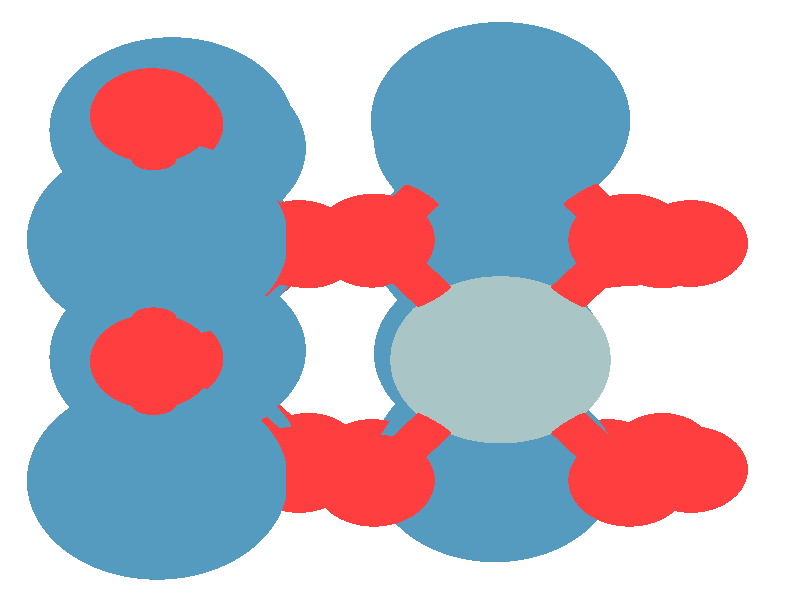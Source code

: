 #include "colors.inc"
#include "finish.inc"

global_settings {assumed_gamma 1 max_trace_level 6}
background {color White}
camera {perspective
  right -7.20*x up 7.12*y
  direction 50.00*z
  location <0,0,50.00> look_at <0,0,0>}
light_source {<  2.00,   3.00,  40.00> color White
  area_light <0.70, 0, 0>, <0, 0.70, 0>, 3, 3
  adaptive 1 jitter}

#declare simple = finish {phong 0.7}
#declare pale = finish {ambient .5 diffuse .85 roughness .001 specular 0.200 }
#declare intermediate = finish {ambient 0.3 diffuse 0.6 specular 0.10 roughness 0.04 }
#declare vmd = finish {ambient .0 diffuse .65 phong 0.1 phong_size 40. specular 0.500 }
#declare jmol = finish {ambient .2 diffuse .6 specular 1 roughness .001 metallic}
#declare ase2 = finish {ambient 0.05 brilliance 3 diffuse 0.6 metallic specular 0.70 roughness 0.04 reflection 0.15}
#declare ase3 = finish {ambient .15 brilliance 2 diffuse .6 metallic specular 1. roughness .001 reflection .0}
#declare glass = finish {ambient .05 diffuse .3 specular 1. roughness .001}
#declare glass2 = finish {ambient .0 diffuse .3 specular 1. reflection .25 roughness .001}
#declare Rcell = 0.100;
#declare Rbond = 0.200;

#macro atom(LOC, R, COL, TRANS, FIN)
  sphere{LOC, R texture{pigment{color COL transmit TRANS} finish{FIN}}}
#end
#macro constrain(LOC, R, COL, TRANS FIN)
union{torus{R, Rcell rotate 45*z texture{pigment{color COL transmit TRANS} finish{FIN}}}
      torus{R, Rcell rotate -45*z texture{pigment{color COL transmit TRANS} finish{FIN}}}
      translate LOC}
#end

atom(<  0.93,   2.19, -12.00>, 0.56, rgb <1.00, 0.05, 0.05>, 0.0, ase3) // #0 
atom(<  0.93,  -0.73, -12.00>, 0.56, rgb <1.00, 0.05, 0.05>, 0.0, ase3) // #1 
atom(< -1.00,   0.73, -10.78>, 0.56, rgb <1.00, 0.05, 0.05>, 0.0, ase3) // #2 
atom(< -1.00,  -2.19, -10.78>, 0.56, rgb <1.00, 0.05, 0.05>, 0.0, ase3) // #3 
atom(<  2.87,   0.73, -10.78>, 0.56, rgb <1.00, 0.05, 0.05>, 0.0, ase3) // #4 
atom(<  2.87,  -2.19, -10.78>, 0.56, rgb <1.00, 0.05, 0.05>, 0.0, ase3) // #5 
atom(<  0.93,   2.19,  -9.55>, 0.56, rgb <1.00, 0.05, 0.05>, 0.0, ase3) // #6 
atom(<  0.93,  -0.73,  -9.55>, 0.56, rgb <1.00, 0.05, 0.05>, 0.0, ase3) // #7 
atom(< -2.23,   2.19,  -8.85>, 0.56, rgb <1.00, 0.05, 0.05>, 0.0, ase3) // #8 
atom(< -2.23,  -0.73,  -8.85>, 0.56, rgb <1.00, 0.05, 0.05>, 0.0, ase3) // #9 
atom(< -0.29,   0.73,  -7.62>, 0.56, rgb <1.00, 0.05, 0.05>, 0.0, ase3) // #10 
atom(< -0.29,  -2.19,  -7.62>, 0.56, rgb <1.00, 0.05, 0.05>, 0.0, ase3) // #11 
atom(<  2.16,   0.73,  -7.62>, 0.56, rgb <1.00, 0.05, 0.05>, 0.0, ase3) // #12 
atom(<  2.16,  -2.19,  -7.62>, 0.56, rgb <1.00, 0.05, 0.05>, 0.0, ase3) // #13 
atom(< -2.23,   2.19,  -6.39>, 0.56, rgb <1.00, 0.05, 0.05>, 0.0, ase3) // #14 
atom(< -2.23,  -0.73,  -6.39>, 0.56, rgb <1.00, 0.05, 0.05>, 0.0, ase3) // #15 
atom(<  0.93,   2.19,  -5.70>, 0.56, rgb <1.00, 0.05, 0.05>, 0.0, ase3) // #16 
atom(<  0.93,  -0.73,  -5.70>, 0.56, rgb <1.00, 0.05, 0.05>, 0.0, ase3) // #17 
atom(< -0.99,   0.73,  -4.46>, 0.56, rgb <1.00, 0.05, 0.05>, 0.0, ase3) // #18 
atom(< -0.99,  -2.19,  -4.46>, 0.56, rgb <1.00, 0.05, 0.05>, 0.0, ase3) // #19 
atom(<  2.85,   0.73,  -4.46>, 0.56, rgb <1.00, 0.05, 0.05>, 0.0, ase3) // #20 
atom(<  2.85,  -2.19,  -4.46>, 0.56, rgb <1.00, 0.05, 0.05>, 0.0, ase3) // #21 
atom(<  0.93,   2.19,  -3.27>, 0.56, rgb <1.00, 0.05, 0.05>, 0.0, ase3) // #22 
atom(<  0.93,  -0.73,  -3.27>, 0.56, rgb <1.00, 0.05, 0.05>, 0.0, ase3) // #23 
atom(< -2.23,   2.19,  -2.49>, 0.56, rgb <1.00, 0.05, 0.05>, 0.0, ase3) // #24 
atom(< -2.23,  -0.73,  -2.49>, 0.56, rgb <1.00, 0.05, 0.05>, 0.0, ase3) // #25 
atom(< -0.24,   0.73,  -1.14>, 0.56, rgb <1.00, 0.05, 0.05>, 0.0, ase3) // #26 
atom(< -0.24,  -2.19,  -1.14>, 0.56, rgb <1.00, 0.05, 0.05>, 0.0, ase3) // #27 
atom(<  2.11,   0.73,  -1.14>, 0.56, rgb <1.00, 0.05, 0.05>, 0.0, ase3) // #28 
atom(<  2.11,  -2.19,  -1.14>, 0.56, rgb <1.00, 0.05, 0.05>, 0.0, ase3) // #29 
atom(< -2.23,   2.19,   0.00>, 0.56, rgb <1.00, 0.05, 0.05>, 0.0, ase3) // #30 
atom(< -2.23,  -0.73,  -0.00>, 0.56, rgb <1.00, 0.05, 0.05>, 0.0, ase3) // #31 
atom(< -2.23,   2.19, -10.78>, 1.20, rgb <0.09, 0.33, 0.53>, 0.0, ase3) // #32 
atom(< -2.23,  -0.73, -10.78>, 1.20, rgb <0.09, 0.33, 0.53>, 0.0, ase3) // #33 
atom(<  0.93,   0.73, -10.78>, 1.20, rgb <0.09, 0.33, 0.53>, 0.0, ase3) // #34 
atom(<  0.93,  -2.19, -10.78>, 1.20, rgb <0.09, 0.33, 0.53>, 0.0, ase3) // #35 
atom(< -2.23,   0.73,  -7.62>, 1.20, rgb <0.09, 0.33, 0.53>, 0.0, ase3) // #36 
atom(< -2.23,  -2.19,  -7.62>, 1.20, rgb <0.09, 0.33, 0.53>, 0.0, ase3) // #37 
atom(<  0.93,   2.19,  -7.62>, 1.20, rgb <0.09, 0.33, 0.53>, 0.0, ase3) // #38 
atom(<  0.93,  -0.73,  -7.62>, 1.20, rgb <0.09, 0.33, 0.53>, 0.0, ase3) // #39 
atom(< -2.23,   2.19,  -4.40>, 1.20, rgb <0.09, 0.33, 0.53>, 0.0, ase3) // #40 
atom(< -2.23,  -0.73,  -4.40>, 1.20, rgb <0.09, 0.33, 0.53>, 0.0, ase3) // #41 
atom(<  0.93,   0.73,  -4.52>, 1.20, rgb <0.09, 0.33, 0.53>, 0.0, ase3) // #42 
atom(<  0.93,  -2.19,  -4.52>, 1.20, rgb <0.09, 0.33, 0.53>, 0.0, ase3) // #43 
atom(< -2.23,   0.73,  -1.11>, 1.20, rgb <0.09, 0.33, 0.53>, 0.0, ase3) // #44 
atom(< -2.23,  -2.19,  -1.11>, 1.20, rgb <0.09, 0.33, 0.53>, 0.0, ase3) // #45 
atom(<  0.93,   2.19,  -1.43>, 1.20, rgb <0.09, 0.33, 0.53>, 0.0, ase3) // #46 
atom(<  0.93,  -0.73,  -1.43>, 1.02, rgb <0.40, 0.56, 0.56>, 0.0, ase3) // #47 
cylinder {< -2.23,   2.19, -10.78>, < -1.62,   1.46, -10.78>, Rbond texture{pigment {color rgb <0.09, 0.33, 0.53> transmit 0.0} finish{ase3}}}
cylinder {< -1.00,   0.73, -10.78>, < -1.62,   1.46, -10.78>, Rbond texture{pigment {color rgb <1.00, 0.05, 0.05> transmit 0.0} finish{ase3}}}
cylinder {< -2.23,   2.19, -10.78>, < -2.23,   2.19,  -9.81>, Rbond texture{pigment {color rgb <0.09, 0.33, 0.53> transmit 0.0} finish{ase3}}}
cylinder {< -2.23,   2.19,  -8.85>, < -2.23,   2.19,  -9.81>, Rbond texture{pigment {color rgb <1.00, 0.05, 0.05> transmit 0.0} finish{ase3}}}
cylinder {< -2.23,  -0.73, -10.78>, < -1.62,  -0.00, -10.78>, Rbond texture{pigment {color rgb <0.09, 0.33, 0.53> transmit 0.0} finish{ase3}}}
cylinder {< -1.00,   0.73, -10.78>, < -1.62,  -0.00, -10.78>, Rbond texture{pigment {color rgb <1.00, 0.05, 0.05> transmit 0.0} finish{ase3}}}
cylinder {< -2.23,  -0.73, -10.78>, < -1.62,  -1.46, -10.78>, Rbond texture{pigment {color rgb <0.09, 0.33, 0.53> transmit 0.0} finish{ase3}}}
cylinder {< -1.00,  -2.19, -10.78>, < -1.62,  -1.46, -10.78>, Rbond texture{pigment {color rgb <1.00, 0.05, 0.05> transmit 0.0} finish{ase3}}}
cylinder {< -2.23,  -0.73, -10.78>, < -2.23,  -0.73,  -9.81>, Rbond texture{pigment {color rgb <0.09, 0.33, 0.53> transmit 0.0} finish{ase3}}}
cylinder {< -2.23,  -0.73,  -8.85>, < -2.23,  -0.73,  -9.81>, Rbond texture{pigment {color rgb <1.00, 0.05, 0.05> transmit 0.0} finish{ase3}}}
cylinder {<  0.93,   0.73, -10.78>, <  0.93,   1.46, -11.39>, Rbond texture{pigment {color rgb <0.09, 0.33, 0.53> transmit 0.0} finish{ase3}}}
cylinder {<  0.93,   2.19, -12.00>, <  0.93,   1.46, -11.39>, Rbond texture{pigment {color rgb <1.00, 0.05, 0.05> transmit 0.0} finish{ase3}}}
cylinder {<  0.93,   0.73, -10.78>, <  0.93,  -0.00, -11.39>, Rbond texture{pigment {color rgb <0.09, 0.33, 0.53> transmit 0.0} finish{ase3}}}
cylinder {<  0.93,  -0.73, -12.00>, <  0.93,  -0.00, -11.39>, Rbond texture{pigment {color rgb <1.00, 0.05, 0.05> transmit 0.0} finish{ase3}}}
cylinder {<  0.93,   0.73, -10.78>, < -0.04,   0.73, -10.78>, Rbond texture{pigment {color rgb <0.09, 0.33, 0.53> transmit 0.0} finish{ase3}}}
cylinder {< -1.00,   0.73, -10.78>, < -0.04,   0.73, -10.78>, Rbond texture{pigment {color rgb <1.00, 0.05, 0.05> transmit 0.0} finish{ase3}}}
cylinder {<  0.93,   0.73, -10.78>, <  1.90,   0.73, -10.78>, Rbond texture{pigment {color rgb <0.09, 0.33, 0.53> transmit 0.0} finish{ase3}}}
cylinder {<  2.87,   0.73, -10.78>, <  1.90,   0.73, -10.78>, Rbond texture{pigment {color rgb <1.00, 0.05, 0.05> transmit 0.0} finish{ase3}}}
cylinder {<  0.93,   0.73, -10.78>, <  0.93,   1.46, -10.17>, Rbond texture{pigment {color rgb <0.09, 0.33, 0.53> transmit 0.0} finish{ase3}}}
cylinder {<  0.93,   2.19,  -9.55>, <  0.93,   1.46, -10.17>, Rbond texture{pigment {color rgb <1.00, 0.05, 0.05> transmit 0.0} finish{ase3}}}
cylinder {<  0.93,   0.73, -10.78>, <  0.93,  -0.00, -10.17>, Rbond texture{pigment {color rgb <0.09, 0.33, 0.53> transmit 0.0} finish{ase3}}}
cylinder {<  0.93,  -0.73,  -9.55>, <  0.93,  -0.00, -10.17>, Rbond texture{pigment {color rgb <1.00, 0.05, 0.05> transmit 0.0} finish{ase3}}}
cylinder {<  0.93,  -2.19, -10.78>, <  0.93,  -1.46, -11.39>, Rbond texture{pigment {color rgb <0.09, 0.33, 0.53> transmit 0.0} finish{ase3}}}
cylinder {<  0.93,  -0.73, -12.00>, <  0.93,  -1.46, -11.39>, Rbond texture{pigment {color rgb <1.00, 0.05, 0.05> transmit 0.0} finish{ase3}}}
cylinder {<  0.93,  -2.19, -10.78>, < -0.04,  -2.19, -10.78>, Rbond texture{pigment {color rgb <0.09, 0.33, 0.53> transmit 0.0} finish{ase3}}}
cylinder {< -1.00,  -2.19, -10.78>, < -0.04,  -2.19, -10.78>, Rbond texture{pigment {color rgb <1.00, 0.05, 0.05> transmit 0.0} finish{ase3}}}
cylinder {<  0.93,  -2.19, -10.78>, <  1.90,  -2.19, -10.78>, Rbond texture{pigment {color rgb <0.09, 0.33, 0.53> transmit 0.0} finish{ase3}}}
cylinder {<  2.87,  -2.19, -10.78>, <  1.90,  -2.19, -10.78>, Rbond texture{pigment {color rgb <1.00, 0.05, 0.05> transmit 0.0} finish{ase3}}}
cylinder {<  0.93,  -2.19, -10.78>, <  0.93,  -1.46, -10.17>, Rbond texture{pigment {color rgb <0.09, 0.33, 0.53> transmit 0.0} finish{ase3}}}
cylinder {<  0.93,  -0.73,  -9.55>, <  0.93,  -1.46, -10.17>, Rbond texture{pigment {color rgb <1.00, 0.05, 0.05> transmit 0.0} finish{ase3}}}
cylinder {< -2.23,   0.73,  -7.62>, < -2.23,   1.46,  -8.23>, Rbond texture{pigment {color rgb <0.09, 0.33, 0.53> transmit 0.0} finish{ase3}}}
cylinder {< -2.23,   2.19,  -8.85>, < -2.23,   1.46,  -8.23>, Rbond texture{pigment {color rgb <1.00, 0.05, 0.05> transmit 0.0} finish{ase3}}}
cylinder {< -2.23,   0.73,  -7.62>, < -2.23,  -0.00,  -8.23>, Rbond texture{pigment {color rgb <0.09, 0.33, 0.53> transmit 0.0} finish{ase3}}}
cylinder {< -2.23,  -0.73,  -8.85>, < -2.23,  -0.00,  -8.23>, Rbond texture{pigment {color rgb <1.00, 0.05, 0.05> transmit 0.0} finish{ase3}}}
cylinder {< -2.23,   0.73,  -7.62>, < -1.26,   0.73,  -7.62>, Rbond texture{pigment {color rgb <0.09, 0.33, 0.53> transmit 0.0} finish{ase3}}}
cylinder {< -0.29,   0.73,  -7.62>, < -1.26,   0.73,  -7.62>, Rbond texture{pigment {color rgb <1.00, 0.05, 0.05> transmit 0.0} finish{ase3}}}
cylinder {< -2.23,   0.73,  -7.62>, < -2.23,   1.46,  -7.01>, Rbond texture{pigment {color rgb <0.09, 0.33, 0.53> transmit 0.0} finish{ase3}}}
cylinder {< -2.23,   2.19,  -6.39>, < -2.23,   1.46,  -7.01>, Rbond texture{pigment {color rgb <1.00, 0.05, 0.05> transmit 0.0} finish{ase3}}}
cylinder {< -2.23,   0.73,  -7.62>, < -2.23,  -0.00,  -7.01>, Rbond texture{pigment {color rgb <0.09, 0.33, 0.53> transmit 0.0} finish{ase3}}}
cylinder {< -2.23,  -0.73,  -6.39>, < -2.23,  -0.00,  -7.01>, Rbond texture{pigment {color rgb <1.00, 0.05, 0.05> transmit 0.0} finish{ase3}}}
cylinder {< -2.23,  -2.19,  -7.62>, < -2.23,  -1.46,  -8.23>, Rbond texture{pigment {color rgb <0.09, 0.33, 0.53> transmit 0.0} finish{ase3}}}
cylinder {< -2.23,  -0.73,  -8.85>, < -2.23,  -1.46,  -8.23>, Rbond texture{pigment {color rgb <1.00, 0.05, 0.05> transmit 0.0} finish{ase3}}}
cylinder {< -2.23,  -2.19,  -7.62>, < -1.26,  -2.19,  -7.62>, Rbond texture{pigment {color rgb <0.09, 0.33, 0.53> transmit 0.0} finish{ase3}}}
cylinder {< -0.29,  -2.19,  -7.62>, < -1.26,  -2.19,  -7.62>, Rbond texture{pigment {color rgb <1.00, 0.05, 0.05> transmit 0.0} finish{ase3}}}
cylinder {< -2.23,  -2.19,  -7.62>, < -2.23,  -1.46,  -7.01>, Rbond texture{pigment {color rgb <0.09, 0.33, 0.53> transmit 0.0} finish{ase3}}}
cylinder {< -2.23,  -0.73,  -6.39>, < -2.23,  -1.46,  -7.01>, Rbond texture{pigment {color rgb <1.00, 0.05, 0.05> transmit 0.0} finish{ase3}}}
cylinder {<  0.93,   2.19,  -7.62>, <  0.93,   2.19,  -8.59>, Rbond texture{pigment {color rgb <0.09, 0.33, 0.53> transmit 0.0} finish{ase3}}}
cylinder {<  0.93,   2.19,  -9.55>, <  0.93,   2.19,  -8.59>, Rbond texture{pigment {color rgb <1.00, 0.05, 0.05> transmit 0.0} finish{ase3}}}
cylinder {<  0.93,   2.19,  -7.62>, <  0.32,   1.46,  -7.62>, Rbond texture{pigment {color rgb <0.09, 0.33, 0.53> transmit 0.0} finish{ase3}}}
cylinder {< -0.29,   0.73,  -7.62>, <  0.32,   1.46,  -7.62>, Rbond texture{pigment {color rgb <1.00, 0.05, 0.05> transmit 0.0} finish{ase3}}}
cylinder {<  0.93,   2.19,  -7.62>, <  1.54,   1.46,  -7.62>, Rbond texture{pigment {color rgb <0.09, 0.33, 0.53> transmit 0.0} finish{ase3}}}
cylinder {<  2.16,   0.73,  -7.62>, <  1.54,   1.46,  -7.62>, Rbond texture{pigment {color rgb <1.00, 0.05, 0.05> transmit 0.0} finish{ase3}}}
cylinder {<  0.93,   2.19,  -7.62>, <  0.93,   2.19,  -6.66>, Rbond texture{pigment {color rgb <0.09, 0.33, 0.53> transmit 0.0} finish{ase3}}}
cylinder {<  0.93,   2.19,  -5.70>, <  0.93,   2.19,  -6.66>, Rbond texture{pigment {color rgb <1.00, 0.05, 0.05> transmit 0.0} finish{ase3}}}
cylinder {<  0.93,  -0.73,  -7.62>, <  0.93,  -0.73,  -8.59>, Rbond texture{pigment {color rgb <0.09, 0.33, 0.53> transmit 0.0} finish{ase3}}}
cylinder {<  0.93,  -0.73,  -9.55>, <  0.93,  -0.73,  -8.59>, Rbond texture{pigment {color rgb <1.00, 0.05, 0.05> transmit 0.0} finish{ase3}}}
cylinder {<  0.93,  -0.73,  -7.62>, <  0.32,  -0.00,  -7.62>, Rbond texture{pigment {color rgb <0.09, 0.33, 0.53> transmit 0.0} finish{ase3}}}
cylinder {< -0.29,   0.73,  -7.62>, <  0.32,  -0.00,  -7.62>, Rbond texture{pigment {color rgb <1.00, 0.05, 0.05> transmit 0.0} finish{ase3}}}
cylinder {<  0.93,  -0.73,  -7.62>, <  0.32,  -1.46,  -7.62>, Rbond texture{pigment {color rgb <0.09, 0.33, 0.53> transmit 0.0} finish{ase3}}}
cylinder {< -0.29,  -2.19,  -7.62>, <  0.32,  -1.46,  -7.62>, Rbond texture{pigment {color rgb <1.00, 0.05, 0.05> transmit 0.0} finish{ase3}}}
cylinder {<  0.93,  -0.73,  -7.62>, <  1.54,  -0.00,  -7.62>, Rbond texture{pigment {color rgb <0.09, 0.33, 0.53> transmit 0.0} finish{ase3}}}
cylinder {<  2.16,   0.73,  -7.62>, <  1.54,  -0.00,  -7.62>, Rbond texture{pigment {color rgb <1.00, 0.05, 0.05> transmit 0.0} finish{ase3}}}
cylinder {<  0.93,  -0.73,  -7.62>, <  1.54,  -1.46,  -7.62>, Rbond texture{pigment {color rgb <0.09, 0.33, 0.53> transmit 0.0} finish{ase3}}}
cylinder {<  2.16,  -2.19,  -7.62>, <  1.54,  -1.46,  -7.62>, Rbond texture{pigment {color rgb <1.00, 0.05, 0.05> transmit 0.0} finish{ase3}}}
cylinder {<  0.93,  -0.73,  -7.62>, <  0.93,  -0.73,  -6.66>, Rbond texture{pigment {color rgb <0.09, 0.33, 0.53> transmit 0.0} finish{ase3}}}
cylinder {<  0.93,  -0.73,  -5.70>, <  0.93,  -0.73,  -6.66>, Rbond texture{pigment {color rgb <1.00, 0.05, 0.05> transmit 0.0} finish{ase3}}}
cylinder {< -2.23,   2.19,  -4.40>, < -2.23,   2.19,  -5.40>, Rbond texture{pigment {color rgb <0.09, 0.33, 0.53> transmit 0.0} finish{ase3}}}
cylinder {< -2.23,   2.19,  -6.39>, < -2.23,   2.19,  -5.40>, Rbond texture{pigment {color rgb <1.00, 0.05, 0.05> transmit 0.0} finish{ase3}}}
cylinder {< -2.23,   2.19,  -4.40>, < -1.61,   1.46,  -4.43>, Rbond texture{pigment {color rgb <0.09, 0.33, 0.53> transmit 0.0} finish{ase3}}}
cylinder {< -0.99,   0.73,  -4.46>, < -1.61,   1.46,  -4.43>, Rbond texture{pigment {color rgb <1.00, 0.05, 0.05> transmit 0.0} finish{ase3}}}
cylinder {< -2.23,   2.19,  -4.40>, < -2.23,   2.19,  -3.44>, Rbond texture{pigment {color rgb <0.09, 0.33, 0.53> transmit 0.0} finish{ase3}}}
cylinder {< -2.23,   2.19,  -2.49>, < -2.23,   2.19,  -3.44>, Rbond texture{pigment {color rgb <1.00, 0.05, 0.05> transmit 0.0} finish{ase3}}}
cylinder {< -2.23,  -0.73,  -4.40>, < -2.23,  -0.73,  -5.40>, Rbond texture{pigment {color rgb <0.09, 0.33, 0.53> transmit 0.0} finish{ase3}}}
cylinder {< -2.23,  -0.73,  -6.39>, < -2.23,  -0.73,  -5.40>, Rbond texture{pigment {color rgb <1.00, 0.05, 0.05> transmit 0.0} finish{ase3}}}
cylinder {< -2.23,  -0.73,  -4.40>, < -1.61,   0.00,  -4.43>, Rbond texture{pigment {color rgb <0.09, 0.33, 0.53> transmit 0.0} finish{ase3}}}
cylinder {< -0.99,   0.73,  -4.46>, < -1.61,   0.00,  -4.43>, Rbond texture{pigment {color rgb <1.00, 0.05, 0.05> transmit 0.0} finish{ase3}}}
cylinder {< -2.23,  -0.73,  -4.40>, < -1.61,  -1.46,  -4.43>, Rbond texture{pigment {color rgb <0.09, 0.33, 0.53> transmit 0.0} finish{ase3}}}
cylinder {< -0.99,  -2.19,  -4.46>, < -1.61,  -1.46,  -4.43>, Rbond texture{pigment {color rgb <1.00, 0.05, 0.05> transmit 0.0} finish{ase3}}}
cylinder {< -2.23,  -0.73,  -4.40>, < -2.23,  -0.73,  -3.44>, Rbond texture{pigment {color rgb <0.09, 0.33, 0.53> transmit 0.0} finish{ase3}}}
cylinder {< -2.23,  -0.73,  -2.49>, < -2.23,  -0.73,  -3.44>, Rbond texture{pigment {color rgb <1.00, 0.05, 0.05> transmit 0.0} finish{ase3}}}
cylinder {<  0.93,   0.73,  -4.52>, <  0.93,   1.46,  -5.11>, Rbond texture{pigment {color rgb <0.09, 0.33, 0.53> transmit 0.0} finish{ase3}}}
cylinder {<  0.93,   2.19,  -5.70>, <  0.93,   1.46,  -5.11>, Rbond texture{pigment {color rgb <1.00, 0.05, 0.05> transmit 0.0} finish{ase3}}}
cylinder {<  0.93,   0.73,  -4.52>, <  0.93,  -0.00,  -5.11>, Rbond texture{pigment {color rgb <0.09, 0.33, 0.53> transmit 0.0} finish{ase3}}}
cylinder {<  0.93,  -0.73,  -5.70>, <  0.93,  -0.00,  -5.11>, Rbond texture{pigment {color rgb <1.00, 0.05, 0.05> transmit 0.0} finish{ase3}}}
cylinder {<  0.93,   0.73,  -4.52>, < -0.03,   0.73,  -4.49>, Rbond texture{pigment {color rgb <0.09, 0.33, 0.53> transmit 0.0} finish{ase3}}}
cylinder {< -0.99,   0.73,  -4.46>, < -0.03,   0.73,  -4.49>, Rbond texture{pigment {color rgb <1.00, 0.05, 0.05> transmit 0.0} finish{ase3}}}
cylinder {<  0.93,   0.73,  -4.52>, <  1.89,   0.73,  -4.49>, Rbond texture{pigment {color rgb <0.09, 0.33, 0.53> transmit 0.0} finish{ase3}}}
cylinder {<  2.85,   0.73,  -4.46>, <  1.89,   0.73,  -4.49>, Rbond texture{pigment {color rgb <1.00, 0.05, 0.05> transmit 0.0} finish{ase3}}}
cylinder {<  0.93,   0.73,  -4.52>, <  0.93,   1.46,  -3.89>, Rbond texture{pigment {color rgb <0.09, 0.33, 0.53> transmit 0.0} finish{ase3}}}
cylinder {<  0.93,   2.19,  -3.27>, <  0.93,   1.46,  -3.89>, Rbond texture{pigment {color rgb <1.00, 0.05, 0.05> transmit 0.0} finish{ase3}}}
cylinder {<  0.93,   0.73,  -4.52>, <  0.93,   0.00,  -3.89>, Rbond texture{pigment {color rgb <0.09, 0.33, 0.53> transmit 0.0} finish{ase3}}}
cylinder {<  0.93,  -0.73,  -3.27>, <  0.93,   0.00,  -3.89>, Rbond texture{pigment {color rgb <1.00, 0.05, 0.05> transmit 0.0} finish{ase3}}}
cylinder {<  0.93,  -2.19,  -4.52>, <  0.93,  -1.46,  -5.11>, Rbond texture{pigment {color rgb <0.09, 0.33, 0.53> transmit 0.0} finish{ase3}}}
cylinder {<  0.93,  -0.73,  -5.70>, <  0.93,  -1.46,  -5.11>, Rbond texture{pigment {color rgb <1.00, 0.05, 0.05> transmit 0.0} finish{ase3}}}
cylinder {<  0.93,  -2.19,  -4.52>, < -0.03,  -2.19,  -4.49>, Rbond texture{pigment {color rgb <0.09, 0.33, 0.53> transmit 0.0} finish{ase3}}}
cylinder {< -0.99,  -2.19,  -4.46>, < -0.03,  -2.19,  -4.49>, Rbond texture{pigment {color rgb <1.00, 0.05, 0.05> transmit 0.0} finish{ase3}}}
cylinder {<  0.93,  -2.19,  -4.52>, <  1.89,  -2.19,  -4.49>, Rbond texture{pigment {color rgb <0.09, 0.33, 0.53> transmit 0.0} finish{ase3}}}
cylinder {<  2.85,  -2.19,  -4.46>, <  1.89,  -2.19,  -4.49>, Rbond texture{pigment {color rgb <1.00, 0.05, 0.05> transmit 0.0} finish{ase3}}}
cylinder {<  0.93,  -2.19,  -4.52>, <  0.93,  -1.46,  -3.89>, Rbond texture{pigment {color rgb <0.09, 0.33, 0.53> transmit 0.0} finish{ase3}}}
cylinder {<  0.93,  -0.73,  -3.27>, <  0.93,  -1.46,  -3.89>, Rbond texture{pigment {color rgb <1.00, 0.05, 0.05> transmit 0.0} finish{ase3}}}
cylinder {< -2.23,   0.73,  -1.11>, < -2.23,   1.46,  -1.80>, Rbond texture{pigment {color rgb <0.09, 0.33, 0.53> transmit 0.0} finish{ase3}}}
cylinder {< -2.23,   2.19,  -2.49>, < -2.23,   1.46,  -1.80>, Rbond texture{pigment {color rgb <1.00, 0.05, 0.05> transmit 0.0} finish{ase3}}}
cylinder {< -2.23,   0.73,  -1.11>, < -2.23,   0.00,  -1.80>, Rbond texture{pigment {color rgb <0.09, 0.33, 0.53> transmit 0.0} finish{ase3}}}
cylinder {< -2.23,  -0.73,  -2.49>, < -2.23,   0.00,  -1.80>, Rbond texture{pigment {color rgb <1.00, 0.05, 0.05> transmit 0.0} finish{ase3}}}
cylinder {< -2.23,   0.73,  -1.11>, < -1.23,   0.73,  -1.12>, Rbond texture{pigment {color rgb <0.09, 0.33, 0.53> transmit 0.0} finish{ase3}}}
cylinder {< -0.24,   0.73,  -1.14>, < -1.23,   0.73,  -1.12>, Rbond texture{pigment {color rgb <1.00, 0.05, 0.05> transmit 0.0} finish{ase3}}}
cylinder {< -2.23,   0.73,  -1.11>, < -2.23,   1.46,  -0.55>, Rbond texture{pigment {color rgb <0.09, 0.33, 0.53> transmit 0.0} finish{ase3}}}
cylinder {< -2.23,   2.19,   0.00>, < -2.23,   1.46,  -0.55>, Rbond texture{pigment {color rgb <1.00, 0.05, 0.05> transmit 0.0} finish{ase3}}}
cylinder {< -2.23,   0.73,  -1.11>, < -2.23,   0.00,  -0.55>, Rbond texture{pigment {color rgb <0.09, 0.33, 0.53> transmit 0.0} finish{ase3}}}
cylinder {< -2.23,  -0.73,  -0.00>, < -2.23,   0.00,  -0.55>, Rbond texture{pigment {color rgb <1.00, 0.05, 0.05> transmit 0.0} finish{ase3}}}
cylinder {< -2.23,  -2.19,  -1.11>, < -2.23,  -1.46,  -1.80>, Rbond texture{pigment {color rgb <0.09, 0.33, 0.53> transmit 0.0} finish{ase3}}}
cylinder {< -2.23,  -0.73,  -2.49>, < -2.23,  -1.46,  -1.80>, Rbond texture{pigment {color rgb <1.00, 0.05, 0.05> transmit 0.0} finish{ase3}}}
cylinder {< -2.23,  -2.19,  -1.11>, < -1.23,  -2.19,  -1.12>, Rbond texture{pigment {color rgb <0.09, 0.33, 0.53> transmit 0.0} finish{ase3}}}
cylinder {< -0.24,  -2.19,  -1.14>, < -1.23,  -2.19,  -1.12>, Rbond texture{pigment {color rgb <1.00, 0.05, 0.05> transmit 0.0} finish{ase3}}}
cylinder {< -2.23,  -2.19,  -1.11>, < -2.23,  -1.46,  -0.55>, Rbond texture{pigment {color rgb <0.09, 0.33, 0.53> transmit 0.0} finish{ase3}}}
cylinder {< -2.23,  -0.73,  -0.00>, < -2.23,  -1.46,  -0.55>, Rbond texture{pigment {color rgb <1.00, 0.05, 0.05> transmit 0.0} finish{ase3}}}
cylinder {<  0.93,   2.19,  -1.43>, <  0.93,   2.19,  -2.35>, Rbond texture{pigment {color rgb <0.09, 0.33, 0.53> transmit 0.0} finish{ase3}}}
cylinder {<  0.93,   2.19,  -3.27>, <  0.93,   2.19,  -2.35>, Rbond texture{pigment {color rgb <1.00, 0.05, 0.05> transmit 0.0} finish{ase3}}}
cylinder {<  0.93,   2.19,  -1.43>, <  0.35,   1.46,  -1.28>, Rbond texture{pigment {color rgb <0.09, 0.33, 0.53> transmit 0.0} finish{ase3}}}
cylinder {< -0.24,   0.73,  -1.14>, <  0.35,   1.46,  -1.28>, Rbond texture{pigment {color rgb <1.00, 0.05, 0.05> transmit 0.0} finish{ase3}}}
cylinder {<  0.93,   2.19,  -1.43>, <  1.52,   1.46,  -1.28>, Rbond texture{pigment {color rgb <0.09, 0.33, 0.53> transmit 0.0} finish{ase3}}}
cylinder {<  2.11,   0.73,  -1.14>, <  1.52,   1.46,  -1.28>, Rbond texture{pigment {color rgb <1.00, 0.05, 0.05> transmit 0.0} finish{ase3}}}
cylinder {<  0.93,  -0.73,  -1.43>, <  0.93,  -0.73,  -2.35>, Rbond texture{pigment {color rgb <0.40, 0.56, 0.56> transmit 0.0} finish{ase3}}}
cylinder {<  0.93,  -0.73,  -3.27>, <  0.93,  -0.73,  -2.35>, Rbond texture{pigment {color rgb <1.00, 0.05, 0.05> transmit 0.0} finish{ase3}}}
cylinder {<  0.93,  -0.73,  -1.43>, <  0.35,   0.00,  -1.28>, Rbond texture{pigment {color rgb <0.40, 0.56, 0.56> transmit 0.0} finish{ase3}}}
cylinder {< -0.24,   0.73,  -1.14>, <  0.35,   0.00,  -1.28>, Rbond texture{pigment {color rgb <1.00, 0.05, 0.05> transmit 0.0} finish{ase3}}}
cylinder {<  0.93,  -0.73,  -1.43>, <  0.35,  -1.46,  -1.28>, Rbond texture{pigment {color rgb <0.40, 0.56, 0.56> transmit 0.0} finish{ase3}}}
cylinder {< -0.24,  -2.19,  -1.14>, <  0.35,  -1.46,  -1.28>, Rbond texture{pigment {color rgb <1.00, 0.05, 0.05> transmit 0.0} finish{ase3}}}
cylinder {<  0.93,  -0.73,  -1.43>, <  1.52,   0.00,  -1.28>, Rbond texture{pigment {color rgb <0.40, 0.56, 0.56> transmit 0.0} finish{ase3}}}
cylinder {<  2.11,   0.73,  -1.14>, <  1.52,   0.00,  -1.28>, Rbond texture{pigment {color rgb <1.00, 0.05, 0.05> transmit 0.0} finish{ase3}}}
cylinder {<  0.93,  -0.73,  -1.43>, <  1.52,  -1.46,  -1.28>, Rbond texture{pigment {color rgb <0.40, 0.56, 0.56> transmit 0.0} finish{ase3}}}
cylinder {<  2.11,  -2.19,  -1.14>, <  1.52,  -1.46,  -1.28>, Rbond texture{pigment {color rgb <1.00, 0.05, 0.05> transmit 0.0} finish{ase3}}}
